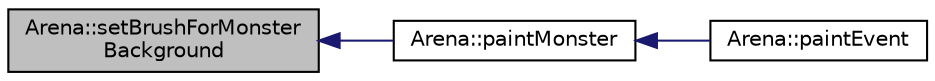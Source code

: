 digraph "Arena::setBrushForMonsterBackground"
{
  bgcolor="transparent";
  edge [fontname="Helvetica",fontsize="10",labelfontname="Helvetica",labelfontsize="10"];
  node [fontname="Helvetica",fontsize="10",shape=record];
  rankdir="LR";
  Node741 [label="Arena::setBrushForMonster\lBackground",height=0.2,width=0.4,color="black", fillcolor="grey75", style="filled", fontcolor="black"];
  Node741 -> Node742 [dir="back",color="midnightblue",fontsize="10",style="solid",fontname="Helvetica"];
  Node742 [label="Arena::paintMonster",height=0.2,width=0.4,color="black",URL="$classArena.html#a53187edf7aad816c2d2543091a6ec8c6"];
  Node742 -> Node743 [dir="back",color="midnightblue",fontsize="10",style="solid",fontname="Helvetica"];
  Node743 [label="Arena::paintEvent",height=0.2,width=0.4,color="black",URL="$classArena.html#a4c569be6d5527861c63e1b2bf0016e95",tooltip="Hauptzeichenevent, welche das gesamte Spielfeld inklusive aller Objekte zeichnet. ..."];
}
